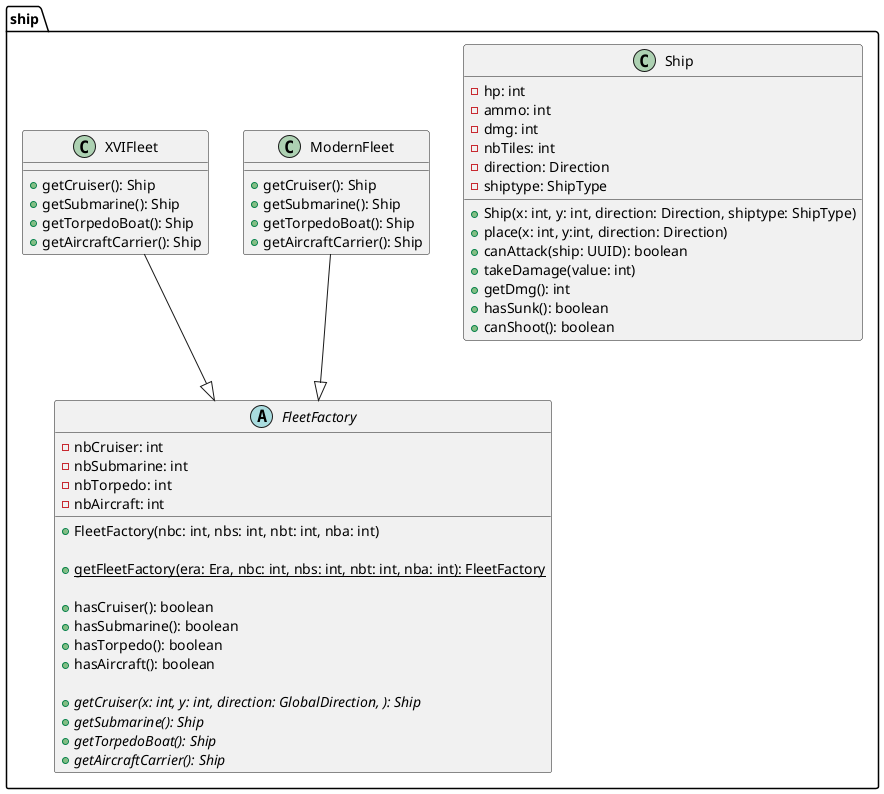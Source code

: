 @startuml

package ship{

    class Ship{
        - hp: int
        - ammo: int
        - dmg: int
        - nbTiles: int
        - direction: Direction
        - shiptype: ShipType
        + Ship(x: int, y: int, direction: Direction, shiptype: ShipType)
        + place(x: int, y:int, direction: Direction)
        + canAttack(ship: UUID): boolean
        + takeDamage(value: int)
        + getDmg(): int
        + hasSunk(): boolean
        + canShoot(): boolean
    }


    abstract FleetFactory{
        - nbCruiser: int
        - nbSubmarine: int
        - nbTorpedo: int
        - nbAircraft: int
        + FleetFactory(nbc: int, nbs: int, nbt: int, nba: int)

        + {static} getFleetFactory(era: Era, nbc: int, nbs: int, nbt: int, nba: int): FleetFactory

        + hasCruiser(): boolean
        + hasSubmarine(): boolean
        + hasTorpedo(): boolean
        + hasAircraft(): boolean

        + {abstract} getCruiser(x: int, y: int, direction: GlobalDirection, ): Ship
        + {abstract} getSubmarine(): Ship
        + {abstract} getTorpedoBoat(): Ship
        + {abstract} getAircraftCarrier(): Ship
    }

    class ModernFleet{
        + getCruiser(): Ship
        + getSubmarine(): Ship
        + getTorpedoBoat(): Ship
        + getAircraftCarrier(): Ship
    }

    class XVIFleet{
        + getCruiser(): Ship
        + getSubmarine(): Ship
        + getTorpedoBoat(): Ship
        + getAircraftCarrier(): Ship
    }

    ModernFleet --|> FleetFactory
    XVIFleet --|> FleetFactory

}

@enduml